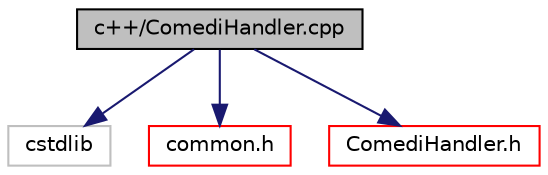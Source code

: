 digraph "c++/ComediHandler.cpp"
{
 // LATEX_PDF_SIZE
  bgcolor="transparent";
  edge [fontname="Helvetica",fontsize="10",labelfontname="Helvetica",labelfontsize="10"];
  node [fontname="Helvetica",fontsize="10",shape=record];
  Node1 [label="c++/ComediHandler.cpp",height=0.2,width=0.4,color="black", fillcolor="grey75", style="filled", fontcolor="black",tooltip="The implementation file of the ComediHandler."];
  Node1 -> Node2 [color="midnightblue",fontsize="10",style="solid",fontname="Helvetica"];
  Node2 [label="cstdlib",height=0.2,width=0.4,color="grey75",tooltip=" "];
  Node1 -> Node3 [color="midnightblue",fontsize="10",style="solid",fontname="Helvetica"];
  Node3 [label="common.h",height=0.2,width=0.4,color="red",URL="$common_8h.html",tooltip=" "];
  Node1 -> Node6 [color="midnightblue",fontsize="10",style="solid",fontname="Helvetica"];
  Node6 [label="ComediHandler.h",height=0.2,width=0.4,color="red",URL="$_comedi_handler_8h.html",tooltip="The header file of the ComdeiHandler class."];
}
